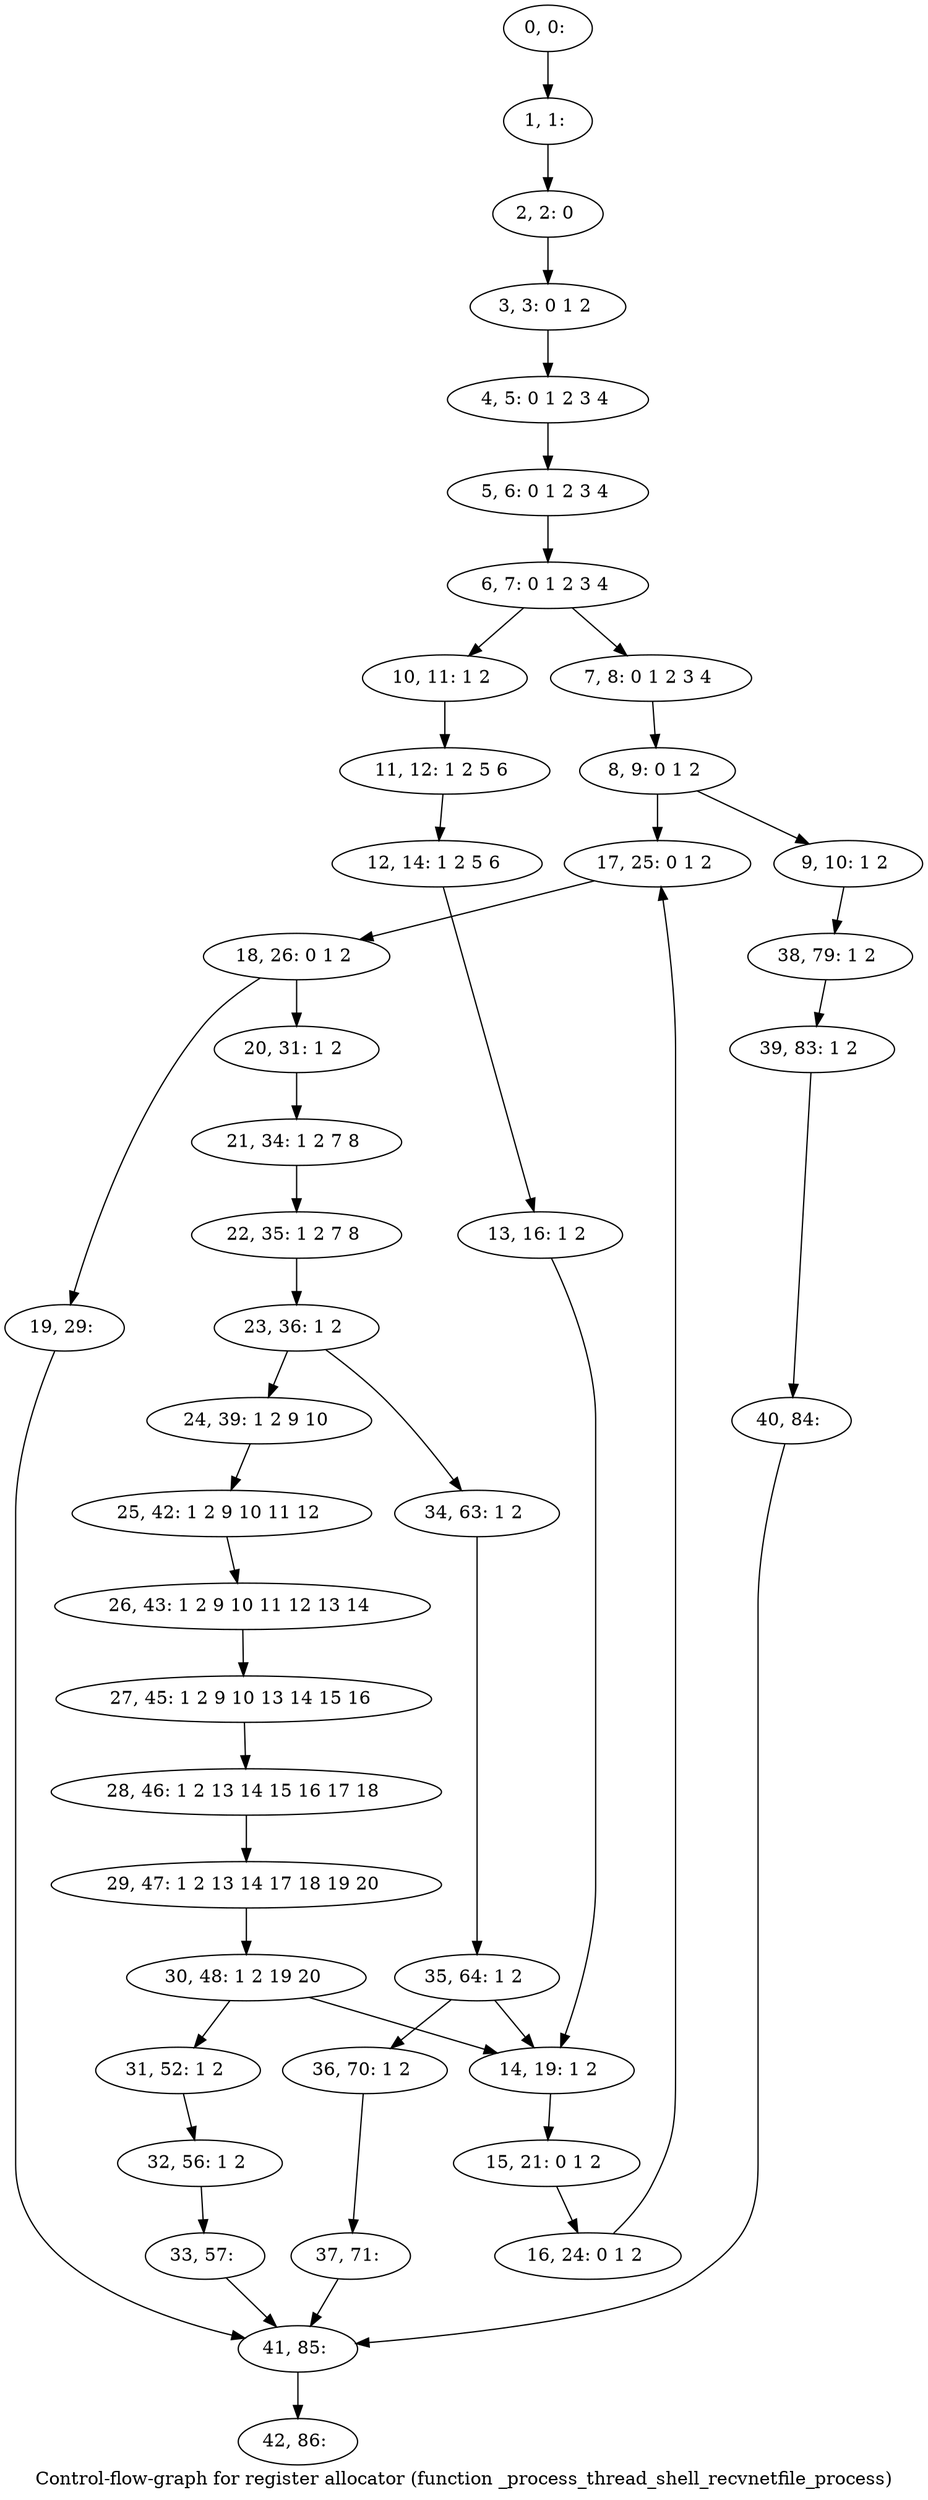 digraph G {
graph [label="Control-flow-graph for register allocator (function _process_thread_shell_recvnetfile_process)"]
0[label="0, 0: "];
1[label="1, 1: "];
2[label="2, 2: 0 "];
3[label="3, 3: 0 1 2 "];
4[label="4, 5: 0 1 2 3 4 "];
5[label="5, 6: 0 1 2 3 4 "];
6[label="6, 7: 0 1 2 3 4 "];
7[label="7, 8: 0 1 2 3 4 "];
8[label="8, 9: 0 1 2 "];
9[label="9, 10: 1 2 "];
10[label="10, 11: 1 2 "];
11[label="11, 12: 1 2 5 6 "];
12[label="12, 14: 1 2 5 6 "];
13[label="13, 16: 1 2 "];
14[label="14, 19: 1 2 "];
15[label="15, 21: 0 1 2 "];
16[label="16, 24: 0 1 2 "];
17[label="17, 25: 0 1 2 "];
18[label="18, 26: 0 1 2 "];
19[label="19, 29: "];
20[label="20, 31: 1 2 "];
21[label="21, 34: 1 2 7 8 "];
22[label="22, 35: 1 2 7 8 "];
23[label="23, 36: 1 2 "];
24[label="24, 39: 1 2 9 10 "];
25[label="25, 42: 1 2 9 10 11 12 "];
26[label="26, 43: 1 2 9 10 11 12 13 14 "];
27[label="27, 45: 1 2 9 10 13 14 15 16 "];
28[label="28, 46: 1 2 13 14 15 16 17 18 "];
29[label="29, 47: 1 2 13 14 17 18 19 20 "];
30[label="30, 48: 1 2 19 20 "];
31[label="31, 52: 1 2 "];
32[label="32, 56: 1 2 "];
33[label="33, 57: "];
34[label="34, 63: 1 2 "];
35[label="35, 64: 1 2 "];
36[label="36, 70: 1 2 "];
37[label="37, 71: "];
38[label="38, 79: 1 2 "];
39[label="39, 83: 1 2 "];
40[label="40, 84: "];
41[label="41, 85: "];
42[label="42, 86: "];
0->1 ;
1->2 ;
2->3 ;
3->4 ;
4->5 ;
5->6 ;
6->7 ;
6->10 ;
7->8 ;
8->9 ;
8->17 ;
9->38 ;
10->11 ;
11->12 ;
12->13 ;
13->14 ;
14->15 ;
15->16 ;
16->17 ;
17->18 ;
18->19 ;
18->20 ;
19->41 ;
20->21 ;
21->22 ;
22->23 ;
23->24 ;
23->34 ;
24->25 ;
25->26 ;
26->27 ;
27->28 ;
28->29 ;
29->30 ;
30->31 ;
30->14 ;
31->32 ;
32->33 ;
33->41 ;
34->35 ;
35->36 ;
35->14 ;
36->37 ;
37->41 ;
38->39 ;
39->40 ;
40->41 ;
41->42 ;
}
